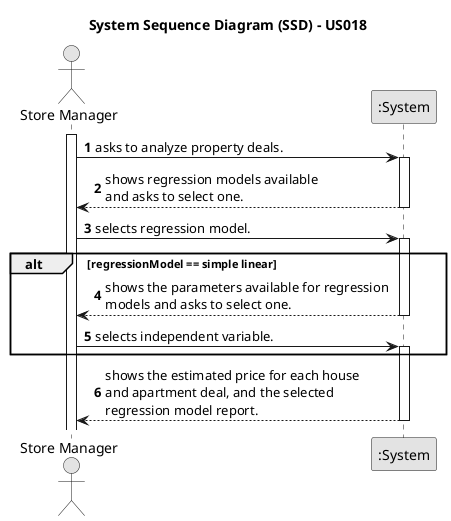 @startuml
skinparam monochrome true
skinparam packageStyle rectangle
skinparam shadowing false

title System Sequence Diagram (SSD) - US018

autonumber

actor "Store Manager" as Employee
participant ":System" as System

activate Employee

    Employee -> System : asks to analyze property deals.
    activate System

    System --> Employee : shows regression models available \nand asks to select one.
    deactivate System

    Employee -> System : selects regression model.
    activate System

    alt regressionModel == simple linear
        System --> Employee:  shows the parameters available for regression \nmodels and asks to select one.
         deactivate System
        Employee -> System: selects independent variable.
        activate System
    end alt

    System --> Employee : shows the estimated price for each house\nand apartment deal, and the selected \nregression model report.
    deactivate System


@enduml